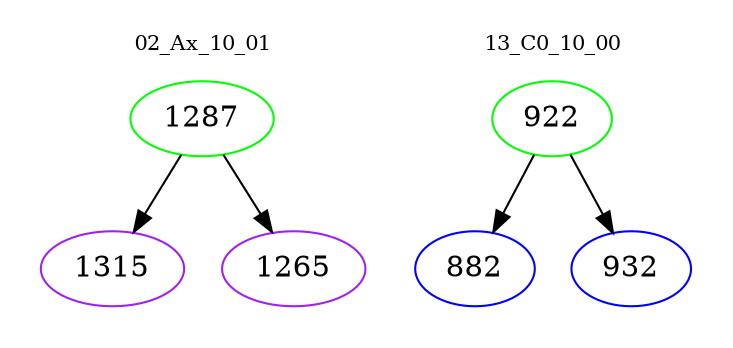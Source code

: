 digraph{
subgraph cluster_0 {
color = white
label = "02_Ax_10_01";
fontsize=10;
T0_1287 [label="1287", color="green"]
T0_1287 -> T0_1315 [color="black"]
T0_1315 [label="1315", color="purple"]
T0_1287 -> T0_1265 [color="black"]
T0_1265 [label="1265", color="purple"]
}
subgraph cluster_1 {
color = white
label = "13_C0_10_00";
fontsize=10;
T1_922 [label="922", color="green"]
T1_922 -> T1_882 [color="black"]
T1_882 [label="882", color="blue"]
T1_922 -> T1_932 [color="black"]
T1_932 [label="932", color="blue"]
}
}

